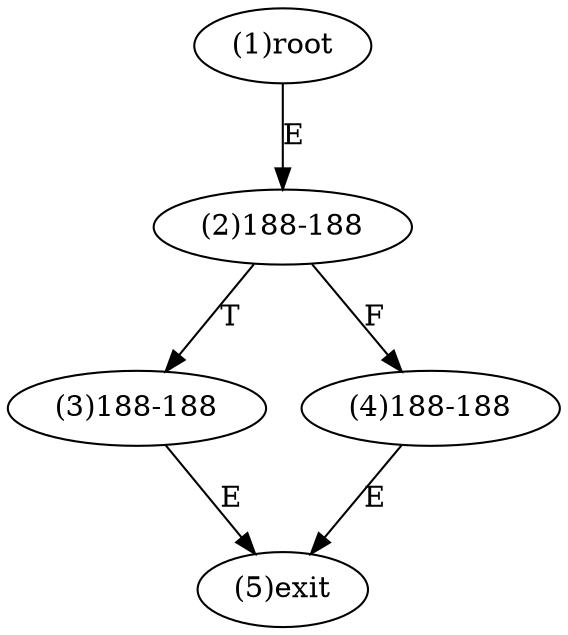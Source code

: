 digraph "" { 
1[ label="(1)root"];
2[ label="(2)188-188"];
3[ label="(3)188-188"];
4[ label="(4)188-188"];
5[ label="(5)exit"];
1->2[ label="E"];
2->4[ label="F"];
2->3[ label="T"];
3->5[ label="E"];
4->5[ label="E"];
}